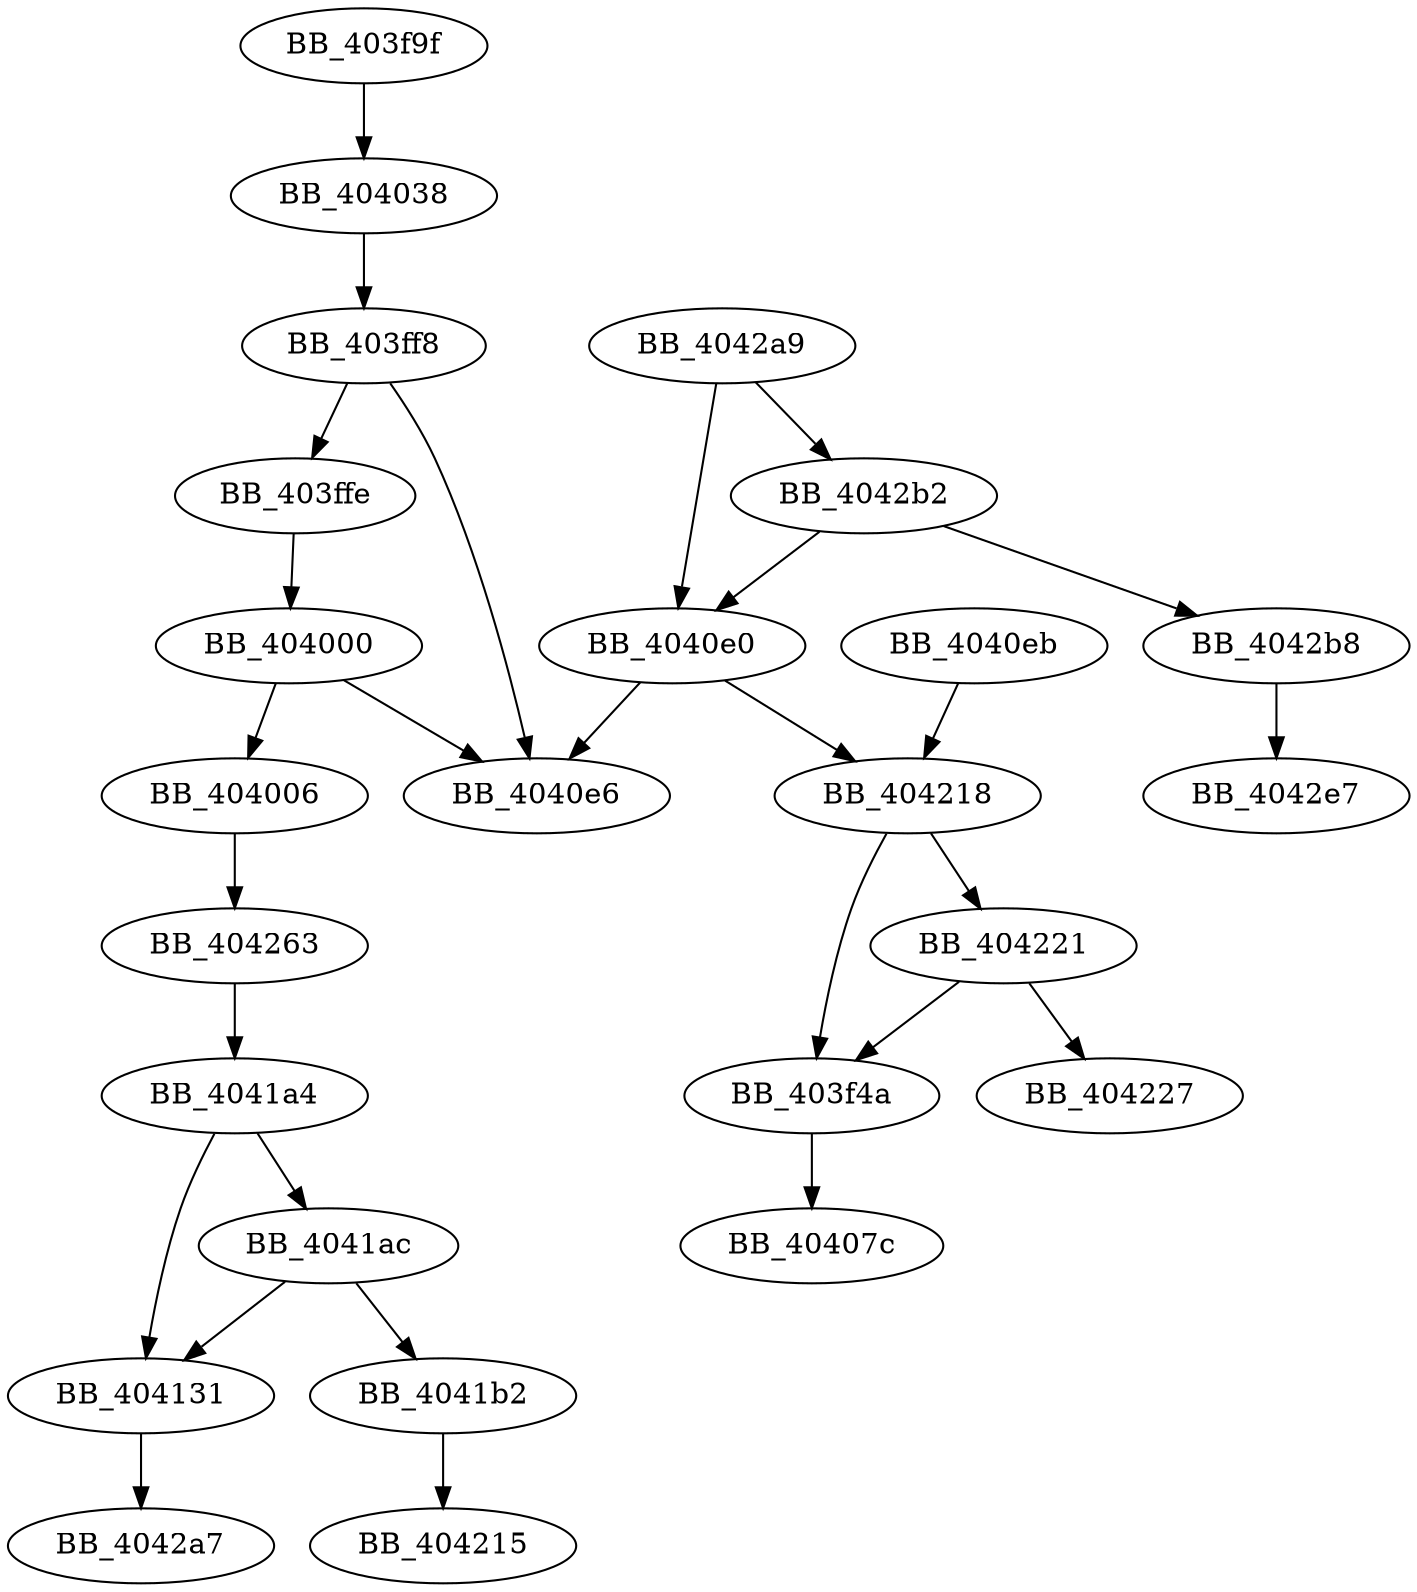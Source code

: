 DiGraph sub_403F9F{
BB_403f4a->BB_40407c
BB_403f9f->BB_404038
BB_403ff8->BB_403ffe
BB_403ff8->BB_4040e6
BB_403ffe->BB_404000
BB_404000->BB_404006
BB_404000->BB_4040e6
BB_404006->BB_404263
BB_404038->BB_403ff8
BB_4040e0->BB_4040e6
BB_4040e0->BB_404218
BB_4040eb->BB_404218
BB_404131->BB_4042a7
BB_4041a4->BB_404131
BB_4041a4->BB_4041ac
BB_4041ac->BB_404131
BB_4041ac->BB_4041b2
BB_4041b2->BB_404215
BB_404218->BB_403f4a
BB_404218->BB_404221
BB_404221->BB_403f4a
BB_404221->BB_404227
BB_404263->BB_4041a4
BB_4042a9->BB_4040e0
BB_4042a9->BB_4042b2
BB_4042b2->BB_4040e0
BB_4042b2->BB_4042b8
BB_4042b8->BB_4042e7
}
